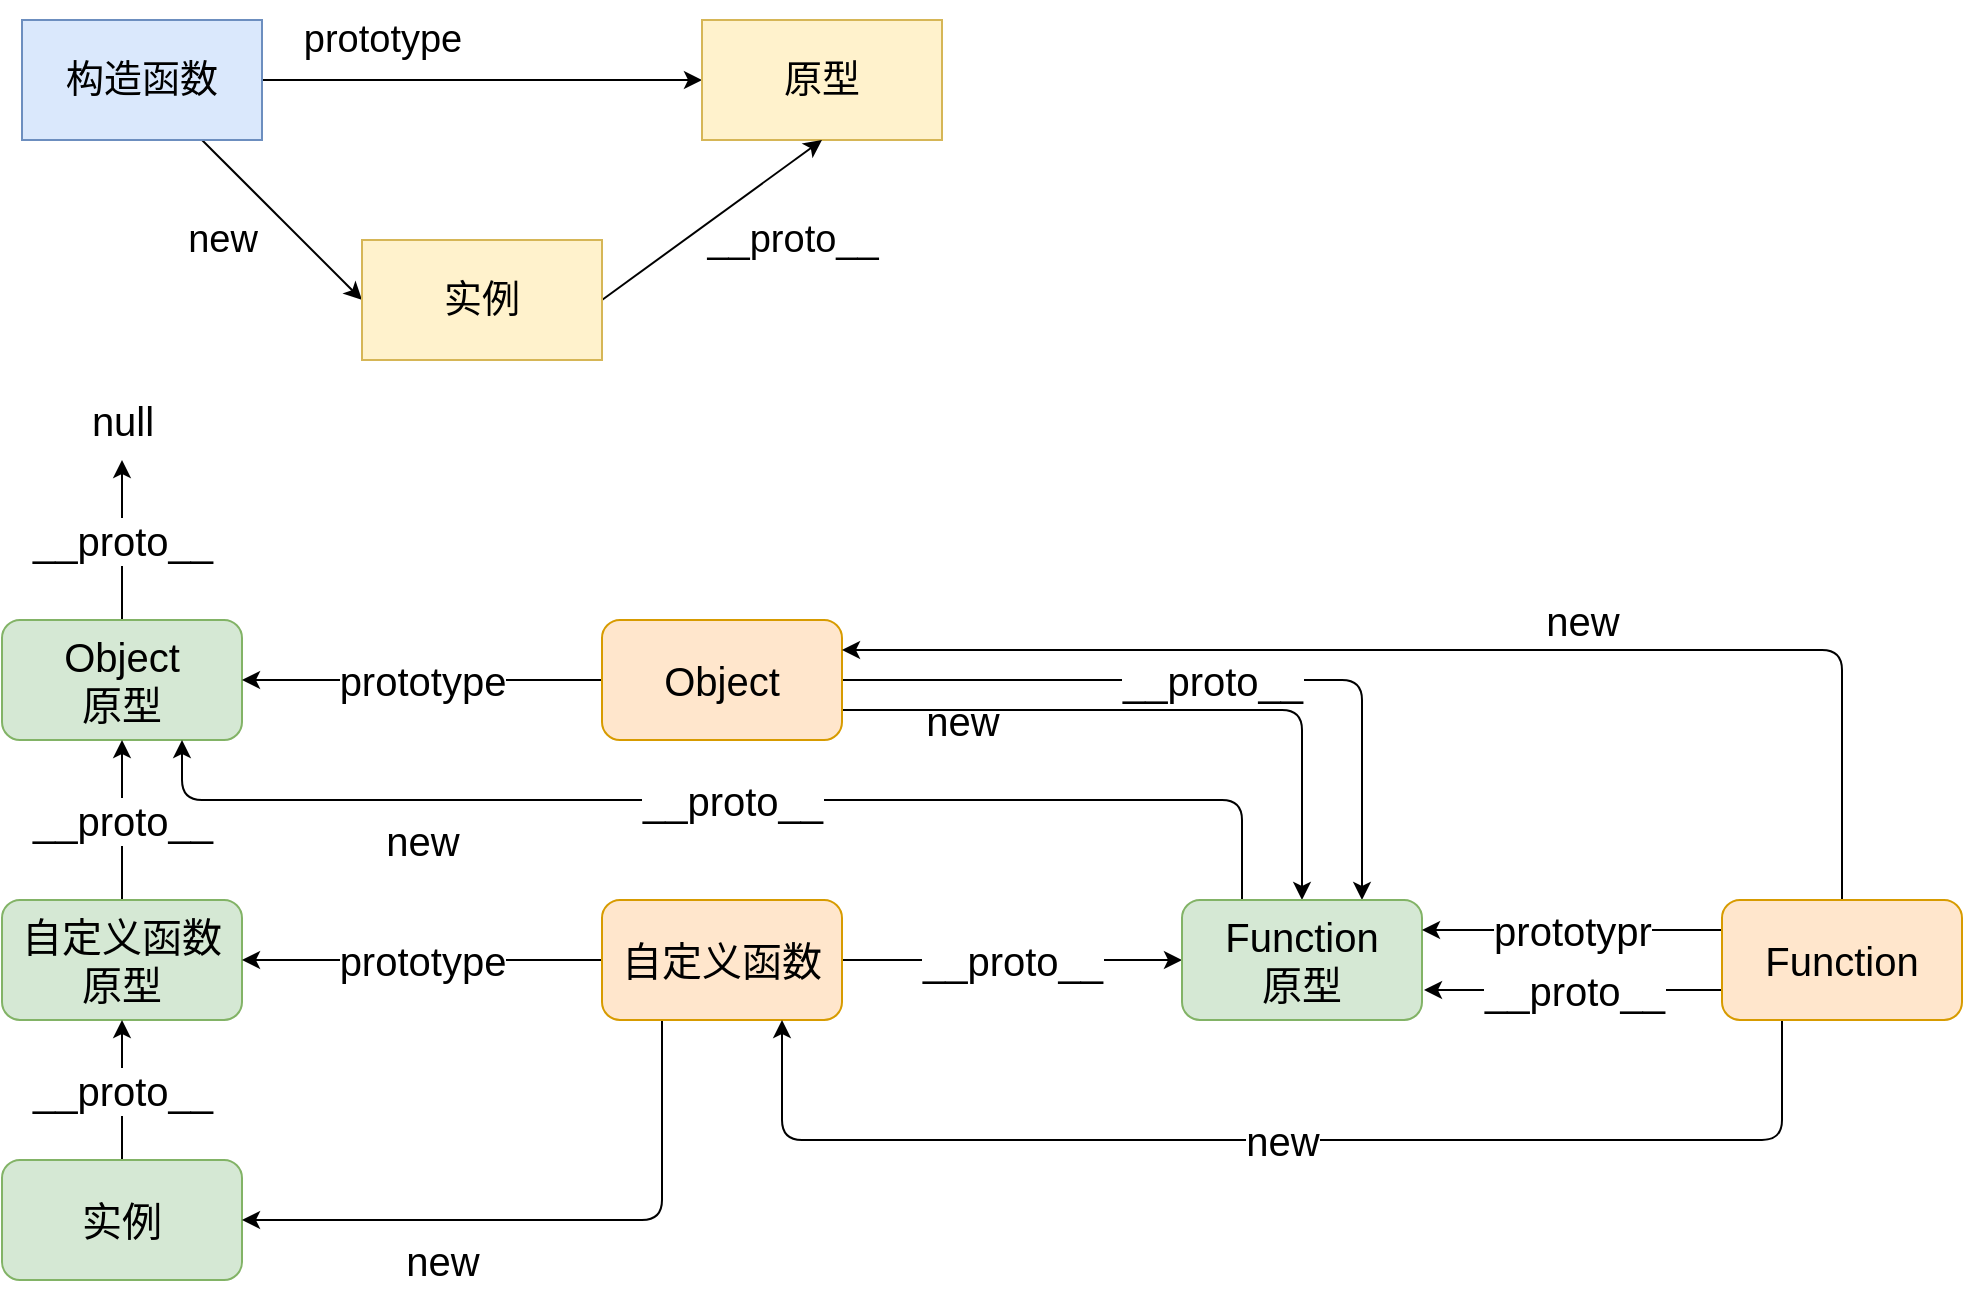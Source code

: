 <mxfile>
    <diagram id="5yr8DkMItkuK4hmzpIbK" name="第 1 页">
        <mxGraphModel dx="1179" dy="711" grid="1" gridSize="10" guides="1" tooltips="1" connect="1" arrows="1" fold="1" page="1" pageScale="1" pageWidth="1200" pageHeight="1600" background="#ffffff" math="0" shadow="0">
            <root>
                <mxCell id="0"/>
                <mxCell id="1" parent="0"/>
                <mxCell id="4" style="edgeStyle=none;html=1;entryX=0;entryY=0.5;entryDx=0;entryDy=0;fontSize=19;" edge="1" parent="1" source="2" target="3">
                    <mxGeometry relative="1" as="geometry"/>
                </mxCell>
                <mxCell id="8" style="edgeStyle=none;html=1;entryX=0;entryY=0.5;entryDx=0;entryDy=0;fontSize=19;" edge="1" parent="1" source="2" target="6">
                    <mxGeometry relative="1" as="geometry"/>
                </mxCell>
                <mxCell id="2" value="&lt;font style=&quot;font-size: 19px;&quot;&gt;构造函数&lt;/font&gt;" style="rounded=0;whiteSpace=wrap;html=1;fillColor=#dae8fc;strokeColor=#6c8ebf;" vertex="1" parent="1">
                    <mxGeometry x="60" y="60" width="120" height="60" as="geometry"/>
                </mxCell>
                <mxCell id="3" value="&lt;font style=&quot;font-size: 19px;&quot;&gt;原型&lt;/font&gt;" style="rounded=0;whiteSpace=wrap;html=1;fillColor=#fff2cc;strokeColor=#d6b656;" vertex="1" parent="1">
                    <mxGeometry x="400" y="60" width="120" height="60" as="geometry"/>
                </mxCell>
                <mxCell id="5" value="prototype" style="text;html=1;align=center;verticalAlign=middle;resizable=0;points=[];autosize=1;strokeColor=none;fillColor=none;fontSize=19;" vertex="1" parent="1">
                    <mxGeometry x="190" y="50" width="100" height="40" as="geometry"/>
                </mxCell>
                <mxCell id="9" style="edgeStyle=none;html=1;entryX=0.5;entryY=1;entryDx=0;entryDy=0;fontSize=19;exitX=1;exitY=0.5;exitDx=0;exitDy=0;" edge="1" parent="1" source="6" target="3">
                    <mxGeometry relative="1" as="geometry"/>
                </mxCell>
                <mxCell id="6" value="&lt;span style=&quot;font-size: 19px;&quot;&gt;实例&lt;/span&gt;" style="rounded=0;whiteSpace=wrap;html=1;fillColor=#fff2cc;strokeColor=#d6b656;" vertex="1" parent="1">
                    <mxGeometry x="230" y="170" width="120" height="60" as="geometry"/>
                </mxCell>
                <mxCell id="11" value="new" style="text;html=1;align=center;verticalAlign=middle;resizable=0;points=[];autosize=1;strokeColor=none;fillColor=none;fontSize=19;" vertex="1" parent="1">
                    <mxGeometry x="130" y="150" width="60" height="40" as="geometry"/>
                </mxCell>
                <mxCell id="12" value="__proto__" style="text;html=1;align=center;verticalAlign=middle;resizable=0;points=[];autosize=1;strokeColor=none;fillColor=none;fontSize=19;" vertex="1" parent="1">
                    <mxGeometry x="390" y="150" width="110" height="40" as="geometry"/>
                </mxCell>
                <mxCell id="17" value="__proto__" style="edgeStyle=none;html=1;fontSize=20;" edge="1" parent="1" source="15" target="16">
                    <mxGeometry relative="1" as="geometry"/>
                </mxCell>
                <mxCell id="15" value="Object&lt;br&gt;原型" style="rounded=1;whiteSpace=wrap;html=1;fontSize=20;fillColor=#d5e8d4;strokeColor=#82b366;" vertex="1" parent="1">
                    <mxGeometry x="50" y="360" width="120" height="60" as="geometry"/>
                </mxCell>
                <mxCell id="16" value="null" style="text;html=1;align=center;verticalAlign=middle;resizable=0;points=[];autosize=1;strokeColor=none;fillColor=none;fontSize=20;" vertex="1" parent="1">
                    <mxGeometry x="85" y="240" width="50" height="40" as="geometry"/>
                </mxCell>
                <mxCell id="19" value="prototype" style="edgeStyle=none;html=1;entryX=1;entryY=0.5;entryDx=0;entryDy=0;fontSize=20;" edge="1" parent="1" source="18" target="15">
                    <mxGeometry relative="1" as="geometry"/>
                </mxCell>
                <mxCell id="37" value="__proto__" style="edgeStyle=none;html=1;fontSize=20;movable=1;resizable=1;rotatable=1;deletable=1;editable=1;connectable=1;entryX=0.75;entryY=0;entryDx=0;entryDy=0;" edge="1" parent="1" source="18" target="27">
                    <mxGeometry relative="1" as="geometry">
                        <mxPoint x="720" y="490" as="targetPoint"/>
                        <Array as="points">
                            <mxPoint x="730" y="390"/>
                        </Array>
                    </mxGeometry>
                </mxCell>
                <mxCell id="44" style="edgeStyle=none;html=1;exitX=1;exitY=0.75;exitDx=0;exitDy=0;entryX=0.5;entryY=0;entryDx=0;entryDy=0;fontSize=20;" edge="1" parent="1" source="18" target="27">
                    <mxGeometry relative="1" as="geometry">
                        <Array as="points">
                            <mxPoint x="700" y="405"/>
                        </Array>
                    </mxGeometry>
                </mxCell>
                <mxCell id="18" value="Object" style="rounded=1;whiteSpace=wrap;html=1;fontSize=20;fillColor=#ffe6cc;strokeColor=#d79b00;" vertex="1" parent="1">
                    <mxGeometry x="350" y="360" width="120" height="60" as="geometry"/>
                </mxCell>
                <mxCell id="21" value="__proto__" style="edgeStyle=none;html=1;fontSize=20;" edge="1" parent="1" source="20" target="15">
                    <mxGeometry relative="1" as="geometry"/>
                </mxCell>
                <mxCell id="20" value="自定义函数&lt;br&gt;原型" style="rounded=1;whiteSpace=wrap;html=1;fontSize=20;fillColor=#d5e8d4;strokeColor=#82b366;" vertex="1" parent="1">
                    <mxGeometry x="50" y="500" width="120" height="60" as="geometry"/>
                </mxCell>
                <mxCell id="23" value="__proto__" style="edgeStyle=none;html=1;fontSize=20;" edge="1" parent="1" source="22" target="20">
                    <mxGeometry relative="1" as="geometry"/>
                </mxCell>
                <mxCell id="22" value="实例" style="rounded=1;whiteSpace=wrap;html=1;fontSize=20;fillColor=#d5e8d4;strokeColor=#82b366;" vertex="1" parent="1">
                    <mxGeometry x="50" y="630" width="120" height="60" as="geometry"/>
                </mxCell>
                <mxCell id="25" value="prototype" style="edgeStyle=none;html=1;entryX=1;entryY=0.5;entryDx=0;entryDy=0;fontSize=20;" edge="1" parent="1" source="24" target="20">
                    <mxGeometry relative="1" as="geometry"/>
                </mxCell>
                <mxCell id="31" value="__proto__" style="edgeStyle=none;html=1;entryX=0;entryY=0.5;entryDx=0;entryDy=0;fontSize=20;" edge="1" parent="1" source="24" target="27">
                    <mxGeometry relative="1" as="geometry"/>
                </mxCell>
                <mxCell id="42" style="edgeStyle=none;html=1;exitX=0.25;exitY=1;exitDx=0;exitDy=0;entryX=1;entryY=0.5;entryDx=0;entryDy=0;fontSize=20;" edge="1" parent="1" source="24" target="22">
                    <mxGeometry relative="1" as="geometry">
                        <Array as="points">
                            <mxPoint x="380" y="660"/>
                        </Array>
                    </mxGeometry>
                </mxCell>
                <mxCell id="24" value="自定义函数" style="rounded=1;whiteSpace=wrap;html=1;fontSize=20;fillColor=#ffe6cc;strokeColor=#d79b00;" vertex="1" parent="1">
                    <mxGeometry x="350" y="500" width="120" height="60" as="geometry"/>
                </mxCell>
                <mxCell id="35" value="__proto__" style="edgeStyle=none;html=1;exitX=0.25;exitY=0;exitDx=0;exitDy=0;fontSize=20;entryX=0.75;entryY=1;entryDx=0;entryDy=0;" edge="1" parent="1" source="27" target="15">
                    <mxGeometry relative="1" as="geometry">
                        <mxPoint x="140" y="450" as="targetPoint"/>
                        <Array as="points">
                            <mxPoint x="670" y="450"/>
                            <mxPoint x="420" y="450"/>
                            <mxPoint x="140" y="450"/>
                        </Array>
                    </mxGeometry>
                </mxCell>
                <mxCell id="27" value="Function&lt;br&gt;原型" style="rounded=1;whiteSpace=wrap;html=1;fontSize=20;fillColor=#d5e8d4;strokeColor=#82b366;" vertex="1" parent="1">
                    <mxGeometry x="640" y="500" width="120" height="60" as="geometry"/>
                </mxCell>
                <mxCell id="32" value="prototypr" style="edgeStyle=none;html=1;exitX=0;exitY=0.25;exitDx=0;exitDy=0;fontSize=20;entryX=1;entryY=0.25;entryDx=0;entryDy=0;" edge="1" parent="1" source="28" target="27">
                    <mxGeometry relative="1" as="geometry">
                        <mxPoint x="770" y="514.882" as="targetPoint"/>
                    </mxGeometry>
                </mxCell>
                <mxCell id="33" value="__proto__" style="edgeStyle=none;html=1;exitX=0;exitY=0.75;exitDx=0;exitDy=0;entryX=1;entryY=0.75;entryDx=0;entryDy=0;fontSize=20;" edge="1" parent="1" source="28">
                    <mxGeometry relative="1" as="geometry">
                        <mxPoint x="891" y="545" as="sourcePoint"/>
                        <mxPoint x="761" y="545" as="targetPoint"/>
                    </mxGeometry>
                </mxCell>
                <mxCell id="34" value="new" style="edgeStyle=none;html=1;exitX=0.25;exitY=1;exitDx=0;exitDy=0;fontSize=20;entryX=0.75;entryY=1;entryDx=0;entryDy=0;" edge="1" parent="1" source="28" target="24">
                    <mxGeometry relative="1" as="geometry">
                        <mxPoint x="430" y="640" as="targetPoint"/>
                        <Array as="points">
                            <mxPoint x="940" y="620"/>
                            <mxPoint x="710" y="620"/>
                            <mxPoint x="550" y="620"/>
                            <mxPoint x="440" y="620"/>
                        </Array>
                    </mxGeometry>
                </mxCell>
                <mxCell id="45" style="edgeStyle=none;html=1;entryX=1;entryY=0.25;entryDx=0;entryDy=0;fontSize=20;" edge="1" parent="1" source="28" target="18">
                    <mxGeometry relative="1" as="geometry">
                        <Array as="points">
                            <mxPoint x="970" y="375"/>
                        </Array>
                    </mxGeometry>
                </mxCell>
                <mxCell id="28" value="Function" style="rounded=1;whiteSpace=wrap;html=1;fontSize=20;fillColor=#ffe6cc;strokeColor=#d79b00;" vertex="1" parent="1">
                    <mxGeometry x="910" y="500" width="120" height="60" as="geometry"/>
                </mxCell>
                <mxCell id="36" value="new" style="text;html=1;align=center;verticalAlign=middle;resizable=0;points=[];autosize=1;strokeColor=none;fillColor=none;fontSize=20;" vertex="1" parent="1">
                    <mxGeometry x="230" y="450" width="60" height="40" as="geometry"/>
                </mxCell>
                <mxCell id="38" value="new" style="text;html=1;align=center;verticalAlign=middle;resizable=0;points=[];autosize=1;strokeColor=none;fillColor=none;fontSize=20;" vertex="1" parent="1">
                    <mxGeometry x="500" y="390" width="60" height="40" as="geometry"/>
                </mxCell>
                <mxCell id="41" value="new" style="text;html=1;align=center;verticalAlign=middle;resizable=0;points=[];autosize=1;strokeColor=none;fillColor=none;fontSize=20;" vertex="1" parent="1">
                    <mxGeometry x="810" y="340" width="60" height="40" as="geometry"/>
                </mxCell>
                <mxCell id="43" value="new" style="text;html=1;align=center;verticalAlign=middle;resizable=0;points=[];autosize=1;strokeColor=none;fillColor=none;fontSize=20;" vertex="1" parent="1">
                    <mxGeometry x="240" y="660" width="60" height="40" as="geometry"/>
                </mxCell>
            </root>
        </mxGraphModel>
    </diagram>
</mxfile>
